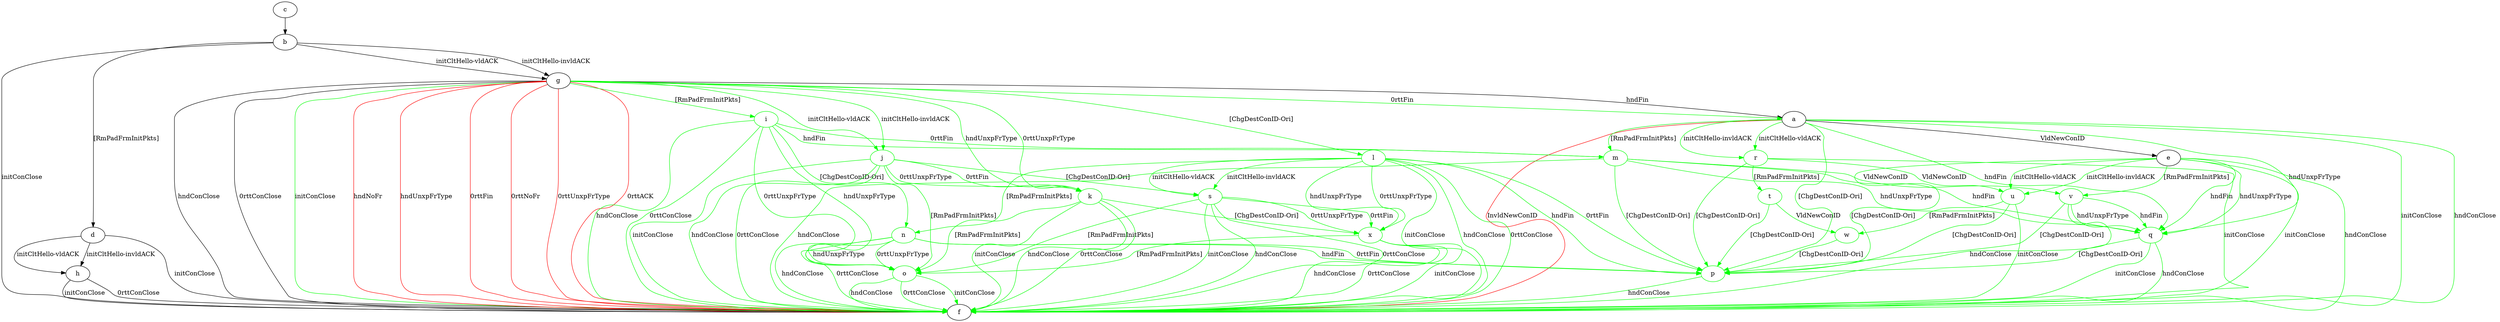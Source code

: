 digraph "" {
	a -> e	[key=0,
		label="VldNewConID "];
	a -> f	[key=0,
		color=green,
		label="initConClose "];
	a -> f	[key=1,
		color=green,
		label="hndConClose "];
	a -> f	[key=2,
		color=red,
		label="InvldNewConID "];
	m	[color=green];
	a -> m	[key=0,
		color=green,
		label="[RmPadFrmInitPkts] "];
	p	[color=green];
	a -> p	[key=0,
		color=green,
		label="[ChgDestConID-Ori] "];
	q	[color=green];
	a -> q	[key=0,
		color=green,
		label="hndFin "];
	a -> q	[key=1,
		color=green,
		label="hndUnxpFrType "];
	r	[color=green];
	a -> r	[key=0,
		color=green,
		label="initCltHello-vldACK "];
	a -> r	[key=1,
		color=green,
		label="initCltHello-invldACK "];
	b -> d	[key=0,
		label="[RmPadFrmInitPkts] "];
	b -> f	[key=0,
		label="initConClose "];
	b -> g	[key=0,
		label="initCltHello-vldACK "];
	b -> g	[key=1,
		label="initCltHello-invldACK "];
	c -> b	[key=0];
	d -> f	[key=0,
		label="initConClose "];
	d -> h	[key=0,
		label="initCltHello-vldACK "];
	d -> h	[key=1,
		label="initCltHello-invldACK "];
	e -> f	[key=0,
		color=green,
		label="initConClose "];
	e -> f	[key=1,
		color=green,
		label="hndConClose "];
	e -> p	[key=0,
		color=green,
		label="[ChgDestConID-Ori] "];
	e -> q	[key=0,
		color=green,
		label="hndFin "];
	e -> q	[key=1,
		color=green,
		label="hndUnxpFrType "];
	u	[color=green];
	e -> u	[key=0,
		color=green,
		label="initCltHello-vldACK "];
	e -> u	[key=1,
		color=green,
		label="initCltHello-invldACK "];
	v	[color=green];
	e -> v	[key=0,
		color=green,
		label="[RmPadFrmInitPkts] "];
	g -> a	[key=0,
		label="hndFin "];
	g -> a	[key=1,
		color=green,
		label="0rttFin "];
	g -> f	[key=0,
		label="hndConClose "];
	g -> f	[key=1,
		label="0rttConClose "];
	g -> f	[key=2,
		color=green,
		label="initConClose "];
	g -> f	[key=3,
		color=red,
		label="hndNoFr "];
	g -> f	[key=4,
		color=red,
		label="hndUnxpFrType "];
	g -> f	[key=5,
		color=red,
		label="0rttFin "];
	g -> f	[key=6,
		color=red,
		label="0rttNoFr "];
	g -> f	[key=7,
		color=red,
		label="0rttUnxpFrType "];
	g -> f	[key=8,
		color=red,
		label="0rttACK "];
	i	[color=green];
	g -> i	[key=0,
		color=green,
		label="[RmPadFrmInitPkts] "];
	j	[color=green];
	g -> j	[key=0,
		color=green,
		label="initCltHello-vldACK "];
	g -> j	[key=1,
		color=green,
		label="initCltHello-invldACK "];
	k	[color=green];
	g -> k	[key=0,
		color=green,
		label="hndUnxpFrType "];
	g -> k	[key=1,
		color=green,
		label="0rttUnxpFrType "];
	l	[color=green];
	g -> l	[key=0,
		color=green,
		label="[ChgDestConID-Ori] "];
	h -> f	[key=0,
		label="initConClose "];
	h -> f	[key=1,
		label="0rttConClose "];
	i -> f	[key=0,
		color=green,
		label="hndConClose "];
	i -> f	[key=1,
		color=green,
		label="0rttConClose "];
	i -> m	[key=0,
		color=green,
		label="hndFin "];
	i -> m	[key=1,
		color=green,
		label="0rttFin "];
	n	[color=green];
	i -> n	[key=0,
		color=green,
		label="[ChgDestConID-Ori] "];
	o	[color=green];
	i -> o	[key=0,
		color=green,
		label="hndUnxpFrType "];
	i -> o	[key=1,
		color=green,
		label="0rttUnxpFrType "];
	j -> f	[key=0,
		color=green,
		label="initConClose "];
	j -> f	[key=1,
		color=green,
		label="hndConClose "];
	j -> f	[key=2,
		color=green,
		label="0rttConClose "];
	j -> k	[key=0,
		color=green,
		label="0rttFin "];
	j -> k	[key=1,
		color=green,
		label="0rttUnxpFrType "];
	j -> o	[key=0,
		color=green,
		label="[RmPadFrmInitPkts] "];
	s	[color=green];
	j -> s	[key=0,
		color=green,
		label="[ChgDestConID-Ori] "];
	k -> f	[key=0,
		color=green,
		label="initConClose "];
	k -> f	[key=1,
		color=green,
		label="hndConClose "];
	k -> f	[key=2,
		color=green,
		label="0rttConClose "];
	k -> o	[key=0,
		color=green,
		label="[RmPadFrmInitPkts] "];
	x	[color=green];
	k -> x	[key=0,
		color=green,
		label="[ChgDestConID-Ori] "];
	l -> f	[key=0,
		color=green,
		label="initConClose "];
	l -> f	[key=1,
		color=green,
		label="hndConClose "];
	l -> f	[key=2,
		color=green,
		label="0rttConClose "];
	l -> n	[key=0,
		color=green,
		label="[RmPadFrmInitPkts] "];
	l -> p	[key=0,
		color=green,
		label="hndFin "];
	l -> p	[key=1,
		color=green,
		label="0rttFin "];
	l -> s	[key=0,
		color=green,
		label="initCltHello-vldACK "];
	l -> s	[key=1,
		color=green,
		label="initCltHello-invldACK "];
	l -> x	[key=0,
		color=green,
		label="hndUnxpFrType "];
	l -> x	[key=1,
		color=green,
		label="0rttUnxpFrType "];
	m -> f	[key=0,
		color=green,
		label="hndConClose "];
	m -> p	[key=0,
		color=green,
		label="[ChgDestConID-Ori] "];
	m -> q	[key=0,
		color=green,
		label="hndFin "];
	m -> q	[key=1,
		color=green,
		label="hndUnxpFrType "];
	m -> v	[key=0,
		color=green,
		label="VldNewConID "];
	n -> f	[key=0,
		color=green,
		label="hndConClose "];
	n -> f	[key=1,
		color=green,
		label="0rttConClose "];
	n -> o	[key=0,
		color=green,
		label="hndUnxpFrType "];
	n -> o	[key=1,
		color=green,
		label="0rttUnxpFrType "];
	n -> p	[key=0,
		color=green,
		label="hndFin "];
	n -> p	[key=1,
		color=green,
		label="0rttFin "];
	o -> f	[key=0,
		color=green,
		label="initConClose "];
	o -> f	[key=1,
		color=green,
		label="hndConClose "];
	o -> f	[key=2,
		color=green,
		label="0rttConClose "];
	p -> f	[key=0,
		color=green,
		label="hndConClose "];
	q -> f	[key=0,
		color=green,
		label="initConClose "];
	q -> f	[key=1,
		color=green,
		label="hndConClose "];
	q -> p	[key=0,
		color=green,
		label="[ChgDestConID-Ori] "];
	r -> f	[key=0,
		color=green,
		label="initConClose "];
	r -> p	[key=0,
		color=green,
		label="[ChgDestConID-Ori] "];
	t	[color=green];
	r -> t	[key=0,
		color=green,
		label="[RmPadFrmInitPkts] "];
	r -> u	[key=0,
		color=green,
		label="VldNewConID "];
	s -> f	[key=0,
		color=green,
		label="initConClose "];
	s -> f	[key=1,
		color=green,
		label="hndConClose "];
	s -> f	[key=2,
		color=green,
		label="0rttConClose "];
	s -> o	[key=0,
		color=green,
		label="[RmPadFrmInitPkts] "];
	s -> x	[key=0,
		color=green,
		label="0rttFin "];
	s -> x	[key=1,
		color=green,
		label="0rttUnxpFrType "];
	t -> p	[key=0,
		color=green,
		label="[ChgDestConID-Ori] "];
	w	[color=green];
	t -> w	[key=0,
		color=green,
		label="VldNewConID "];
	u -> f	[key=0,
		color=green,
		label="initConClose "];
	u -> p	[key=0,
		color=green,
		label="[ChgDestConID-Ori] "];
	u -> w	[key=0,
		color=green,
		label="[RmPadFrmInitPkts] "];
	v -> f	[key=0,
		color=green,
		label="hndConClose "];
	v -> p	[key=0,
		color=green,
		label="[ChgDestConID-Ori] "];
	v -> q	[key=0,
		color=green,
		label="hndFin "];
	v -> q	[key=1,
		color=green,
		label="hndUnxpFrType "];
	w -> p	[key=0,
		color=green,
		label="[ChgDestConID-Ori] "];
	x -> f	[key=0,
		color=green,
		label="initConClose "];
	x -> f	[key=1,
		color=green,
		label="hndConClose "];
	x -> f	[key=2,
		color=green,
		label="0rttConClose "];
	x -> o	[key=0,
		color=green,
		label="[RmPadFrmInitPkts] "];
}
